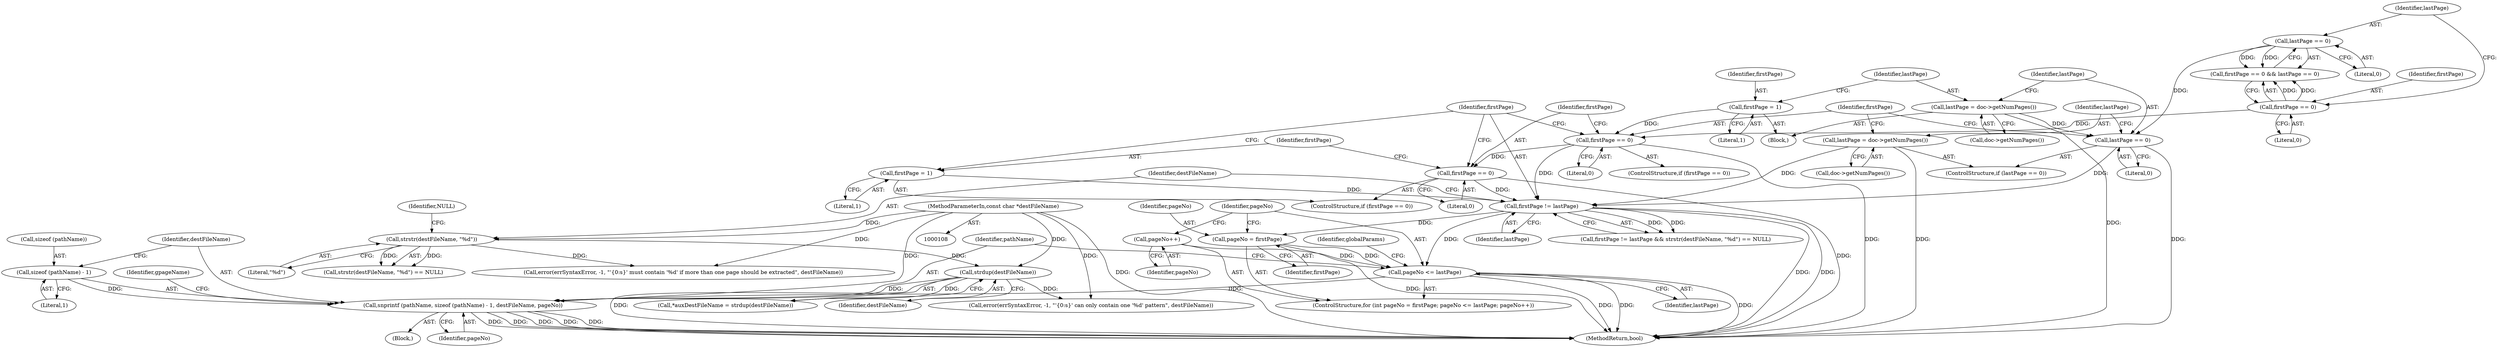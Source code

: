 digraph "0_poppler_61f79b8447c3ac8ab5a26e79e0c28053ffdccf75@API" {
"1000265" [label="(Call,snprintf (pathName, sizeof (pathName) - 1, destFileName, pageNo))"];
"1000267" [label="(Call,sizeof (pathName) - 1)"];
"1000190" [label="(Call,strdup(destFileName))"];
"1000174" [label="(Call,strstr(destFileName, \"%d\"))"];
"1000110" [label="(MethodParameterIn,const char *destFileName)"];
"1000259" [label="(Call,pageNo <= lastPage)"];
"1000262" [label="(Call,pageNo++)"];
"1000256" [label="(Call,pageNo = firstPage)"];
"1000170" [label="(Call,firstPage != lastPage)"];
"1000158" [label="(Call,firstPage == 0)"];
"1000144" [label="(Call,firstPage = 1)"];
"1000137" [label="(Call,firstPage == 0)"];
"1000165" [label="(Call,firstPage = 1)"];
"1000162" [label="(Call,firstPage == 0)"];
"1000151" [label="(Call,lastPage == 0)"];
"1000140" [label="(Call,lastPage == 0)"];
"1000147" [label="(Call,lastPage = doc->getNumPages())"];
"1000154" [label="(Call,lastPage = doc->getNumPages())"];
"1000160" [label="(Literal,0)"];
"1000138" [label="(Identifier,firstPage)"];
"1000153" [label="(Literal,0)"];
"1000110" [label="(MethodParameterIn,const char *destFileName)"];
"1000157" [label="(ControlStructure,if (firstPage == 0))"];
"1000151" [label="(Call,lastPage == 0)"];
"1000179" [label="(Call,error(errSyntaxError, -1, \"'{0:s}' must contain '%d' if more than one page should be extracted\", destFileName))"];
"1000148" [label="(Identifier,lastPage)"];
"1000147" [label="(Call,lastPage = doc->getNumPages())"];
"1000172" [label="(Identifier,lastPage)"];
"1000158" [label="(Call,firstPage == 0)"];
"1000292" [label="(Identifier,globalParams)"];
"1000145" [label="(Identifier,firstPage)"];
"1000270" [label="(Literal,1)"];
"1000177" [label="(Identifier,NULL)"];
"1000268" [label="(Call,sizeof (pathName))"];
"1000146" [label="(Literal,1)"];
"1000164" [label="(Literal,0)"];
"1000265" [label="(Call,snprintf (pathName, sizeof (pathName) - 1, destFileName, pageNo))"];
"1000140" [label="(Call,lastPage == 0)"];
"1000162" [label="(Call,firstPage == 0)"];
"1000171" [label="(Identifier,firstPage)"];
"1000266" [label="(Identifier,pathName)"];
"1000242" [label="(Call,error(errSyntaxError, -1, \"'{0:s}' can only contain one '%d' pattern\", destFileName))"];
"1000271" [label="(Identifier,destFileName)"];
"1000175" [label="(Identifier,destFileName)"];
"1000169" [label="(Call,firstPage != lastPage && strstr(destFileName, \"%d\") == NULL)"];
"1000259" [label="(Call,pageNo <= lastPage)"];
"1000176" [label="(Literal,\"%d\")"];
"1000137" [label="(Call,firstPage == 0)"];
"1000263" [label="(Identifier,pageNo)"];
"1000161" [label="(ControlStructure,if (firstPage == 0))"];
"1000260" [label="(Identifier,pageNo)"];
"1000142" [label="(Literal,0)"];
"1000150" [label="(ControlStructure,if (lastPage == 0))"];
"1000156" [label="(Call,doc->getNumPages())"];
"1000261" [label="(Identifier,lastPage)"];
"1000174" [label="(Call,strstr(destFileName, \"%d\"))"];
"1000136" [label="(Call,firstPage == 0 && lastPage == 0)"];
"1000188" [label="(Call,*auxDestFileName = strdup(destFileName))"];
"1000144" [label="(Call,firstPage = 1)"];
"1000149" [label="(Call,doc->getNumPages())"];
"1000315" [label="(MethodReturn,bool)"];
"1000264" [label="(Block,)"];
"1000262" [label="(Call,pageNo++)"];
"1000267" [label="(Call,sizeof (pathName) - 1)"];
"1000275" [label="(Identifier,gpageName)"];
"1000256" [label="(Call,pageNo = firstPage)"];
"1000159" [label="(Identifier,firstPage)"];
"1000163" [label="(Identifier,firstPage)"];
"1000154" [label="(Call,lastPage = doc->getNumPages())"];
"1000139" [label="(Literal,0)"];
"1000155" [label="(Identifier,lastPage)"];
"1000141" [label="(Identifier,lastPage)"];
"1000166" [label="(Identifier,firstPage)"];
"1000167" [label="(Literal,1)"];
"1000152" [label="(Identifier,lastPage)"];
"1000272" [label="(Identifier,pageNo)"];
"1000254" [label="(ControlStructure,for (int pageNo = firstPage; pageNo <= lastPage; pageNo++))"];
"1000257" [label="(Identifier,pageNo)"];
"1000165" [label="(Call,firstPage = 1)"];
"1000143" [label="(Block,)"];
"1000191" [label="(Identifier,destFileName)"];
"1000173" [label="(Call,strstr(destFileName, \"%d\") == NULL)"];
"1000170" [label="(Call,firstPage != lastPage)"];
"1000190" [label="(Call,strdup(destFileName))"];
"1000258" [label="(Identifier,firstPage)"];
"1000265" -> "1000264"  [label="AST: "];
"1000265" -> "1000272"  [label="CFG: "];
"1000266" -> "1000265"  [label="AST: "];
"1000267" -> "1000265"  [label="AST: "];
"1000271" -> "1000265"  [label="AST: "];
"1000272" -> "1000265"  [label="AST: "];
"1000275" -> "1000265"  [label="CFG: "];
"1000265" -> "1000315"  [label="DDG: "];
"1000265" -> "1000315"  [label="DDG: "];
"1000265" -> "1000315"  [label="DDG: "];
"1000265" -> "1000315"  [label="DDG: "];
"1000265" -> "1000315"  [label="DDG: "];
"1000267" -> "1000265"  [label="DDG: "];
"1000190" -> "1000265"  [label="DDG: "];
"1000110" -> "1000265"  [label="DDG: "];
"1000259" -> "1000265"  [label="DDG: "];
"1000267" -> "1000270"  [label="CFG: "];
"1000268" -> "1000267"  [label="AST: "];
"1000270" -> "1000267"  [label="AST: "];
"1000271" -> "1000267"  [label="CFG: "];
"1000190" -> "1000188"  [label="AST: "];
"1000190" -> "1000191"  [label="CFG: "];
"1000191" -> "1000190"  [label="AST: "];
"1000188" -> "1000190"  [label="CFG: "];
"1000190" -> "1000315"  [label="DDG: "];
"1000190" -> "1000188"  [label="DDG: "];
"1000174" -> "1000190"  [label="DDG: "];
"1000110" -> "1000190"  [label="DDG: "];
"1000190" -> "1000242"  [label="DDG: "];
"1000174" -> "1000173"  [label="AST: "];
"1000174" -> "1000176"  [label="CFG: "];
"1000175" -> "1000174"  [label="AST: "];
"1000176" -> "1000174"  [label="AST: "];
"1000177" -> "1000174"  [label="CFG: "];
"1000174" -> "1000173"  [label="DDG: "];
"1000174" -> "1000173"  [label="DDG: "];
"1000110" -> "1000174"  [label="DDG: "];
"1000174" -> "1000179"  [label="DDG: "];
"1000110" -> "1000108"  [label="AST: "];
"1000110" -> "1000315"  [label="DDG: "];
"1000110" -> "1000179"  [label="DDG: "];
"1000110" -> "1000242"  [label="DDG: "];
"1000259" -> "1000254"  [label="AST: "];
"1000259" -> "1000261"  [label="CFG: "];
"1000260" -> "1000259"  [label="AST: "];
"1000261" -> "1000259"  [label="AST: "];
"1000266" -> "1000259"  [label="CFG: "];
"1000292" -> "1000259"  [label="CFG: "];
"1000259" -> "1000315"  [label="DDG: "];
"1000259" -> "1000315"  [label="DDG: "];
"1000259" -> "1000315"  [label="DDG: "];
"1000262" -> "1000259"  [label="DDG: "];
"1000256" -> "1000259"  [label="DDG: "];
"1000170" -> "1000259"  [label="DDG: "];
"1000262" -> "1000254"  [label="AST: "];
"1000262" -> "1000263"  [label="CFG: "];
"1000263" -> "1000262"  [label="AST: "];
"1000260" -> "1000262"  [label="CFG: "];
"1000256" -> "1000254"  [label="AST: "];
"1000256" -> "1000258"  [label="CFG: "];
"1000257" -> "1000256"  [label="AST: "];
"1000258" -> "1000256"  [label="AST: "];
"1000260" -> "1000256"  [label="CFG: "];
"1000256" -> "1000315"  [label="DDG: "];
"1000170" -> "1000256"  [label="DDG: "];
"1000170" -> "1000169"  [label="AST: "];
"1000170" -> "1000172"  [label="CFG: "];
"1000171" -> "1000170"  [label="AST: "];
"1000172" -> "1000170"  [label="AST: "];
"1000175" -> "1000170"  [label="CFG: "];
"1000169" -> "1000170"  [label="CFG: "];
"1000170" -> "1000315"  [label="DDG: "];
"1000170" -> "1000315"  [label="DDG: "];
"1000170" -> "1000169"  [label="DDG: "];
"1000170" -> "1000169"  [label="DDG: "];
"1000158" -> "1000170"  [label="DDG: "];
"1000165" -> "1000170"  [label="DDG: "];
"1000162" -> "1000170"  [label="DDG: "];
"1000151" -> "1000170"  [label="DDG: "];
"1000154" -> "1000170"  [label="DDG: "];
"1000158" -> "1000157"  [label="AST: "];
"1000158" -> "1000160"  [label="CFG: "];
"1000159" -> "1000158"  [label="AST: "];
"1000160" -> "1000158"  [label="AST: "];
"1000163" -> "1000158"  [label="CFG: "];
"1000171" -> "1000158"  [label="CFG: "];
"1000158" -> "1000315"  [label="DDG: "];
"1000144" -> "1000158"  [label="DDG: "];
"1000137" -> "1000158"  [label="DDG: "];
"1000158" -> "1000162"  [label="DDG: "];
"1000144" -> "1000143"  [label="AST: "];
"1000144" -> "1000146"  [label="CFG: "];
"1000145" -> "1000144"  [label="AST: "];
"1000146" -> "1000144"  [label="AST: "];
"1000148" -> "1000144"  [label="CFG: "];
"1000137" -> "1000136"  [label="AST: "];
"1000137" -> "1000139"  [label="CFG: "];
"1000138" -> "1000137"  [label="AST: "];
"1000139" -> "1000137"  [label="AST: "];
"1000141" -> "1000137"  [label="CFG: "];
"1000136" -> "1000137"  [label="CFG: "];
"1000137" -> "1000136"  [label="DDG: "];
"1000137" -> "1000136"  [label="DDG: "];
"1000165" -> "1000161"  [label="AST: "];
"1000165" -> "1000167"  [label="CFG: "];
"1000166" -> "1000165"  [label="AST: "];
"1000167" -> "1000165"  [label="AST: "];
"1000171" -> "1000165"  [label="CFG: "];
"1000162" -> "1000161"  [label="AST: "];
"1000162" -> "1000164"  [label="CFG: "];
"1000163" -> "1000162"  [label="AST: "];
"1000164" -> "1000162"  [label="AST: "];
"1000166" -> "1000162"  [label="CFG: "];
"1000171" -> "1000162"  [label="CFG: "];
"1000162" -> "1000315"  [label="DDG: "];
"1000151" -> "1000150"  [label="AST: "];
"1000151" -> "1000153"  [label="CFG: "];
"1000152" -> "1000151"  [label="AST: "];
"1000153" -> "1000151"  [label="AST: "];
"1000155" -> "1000151"  [label="CFG: "];
"1000159" -> "1000151"  [label="CFG: "];
"1000151" -> "1000315"  [label="DDG: "];
"1000140" -> "1000151"  [label="DDG: "];
"1000147" -> "1000151"  [label="DDG: "];
"1000140" -> "1000136"  [label="AST: "];
"1000140" -> "1000142"  [label="CFG: "];
"1000141" -> "1000140"  [label="AST: "];
"1000142" -> "1000140"  [label="AST: "];
"1000136" -> "1000140"  [label="CFG: "];
"1000140" -> "1000136"  [label="DDG: "];
"1000140" -> "1000136"  [label="DDG: "];
"1000147" -> "1000143"  [label="AST: "];
"1000147" -> "1000149"  [label="CFG: "];
"1000148" -> "1000147"  [label="AST: "];
"1000149" -> "1000147"  [label="AST: "];
"1000152" -> "1000147"  [label="CFG: "];
"1000147" -> "1000315"  [label="DDG: "];
"1000154" -> "1000150"  [label="AST: "];
"1000154" -> "1000156"  [label="CFG: "];
"1000155" -> "1000154"  [label="AST: "];
"1000156" -> "1000154"  [label="AST: "];
"1000159" -> "1000154"  [label="CFG: "];
"1000154" -> "1000315"  [label="DDG: "];
}
